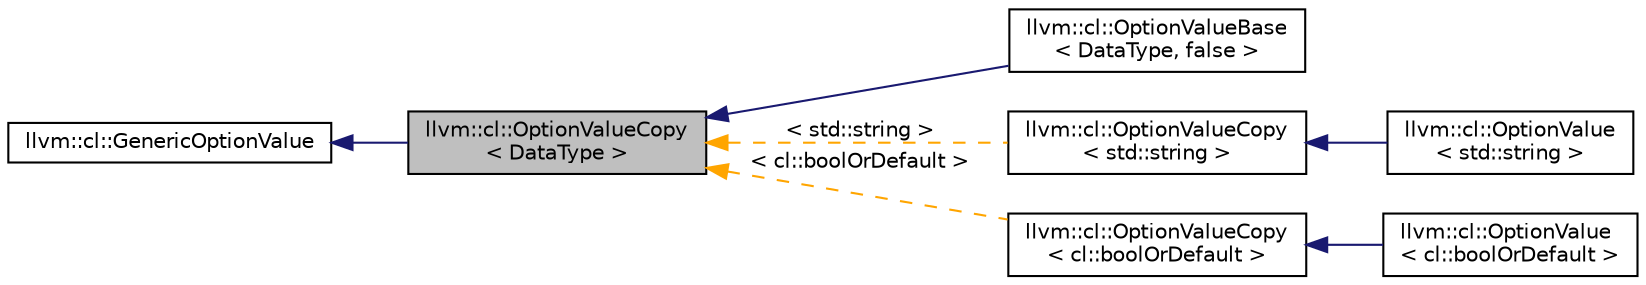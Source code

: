 digraph "llvm::cl::OptionValueCopy&lt; DataType &gt;"
{
 // LATEX_PDF_SIZE
  bgcolor="transparent";
  edge [fontname="Helvetica",fontsize="10",labelfontname="Helvetica",labelfontsize="10"];
  node [fontname="Helvetica",fontsize="10",shape=record];
  rankdir="LR";
  Node1 [label="llvm::cl::OptionValueCopy\l\< DataType \>",height=0.2,width=0.4,color="black", fillcolor="grey75", style="filled", fontcolor="black",tooltip=" "];
  Node2 -> Node1 [dir="back",color="midnightblue",fontsize="10",style="solid",fontname="Helvetica"];
  Node2 [label="llvm::cl::GenericOptionValue",height=0.2,width=0.4,color="black",URL="$structllvm_1_1cl_1_1GenericOptionValue.html",tooltip=" "];
  Node1 -> Node3 [dir="back",color="midnightblue",fontsize="10",style="solid",fontname="Helvetica"];
  Node3 [label="llvm::cl::OptionValueBase\l\< DataType, false \>",height=0.2,width=0.4,color="black",URL="$structllvm_1_1cl_1_1OptionValueBase_3_01DataType_00_01false_01_4.html",tooltip=" "];
  Node1 -> Node4 [dir="back",color="orange",fontsize="10",style="dashed",label=" \< std::string \>" ,fontname="Helvetica"];
  Node4 [label="llvm::cl::OptionValueCopy\l\< std::string \>",height=0.2,width=0.4,color="black",URL="$classllvm_1_1cl_1_1OptionValueCopy.html",tooltip=" "];
  Node4 -> Node5 [dir="back",color="midnightblue",fontsize="10",style="solid",fontname="Helvetica"];
  Node5 [label="llvm::cl::OptionValue\l\< std::string \>",height=0.2,width=0.4,color="black",URL="$structllvm_1_1cl_1_1OptionValue_3_01std_1_1string_01_4.html",tooltip=" "];
  Node1 -> Node6 [dir="back",color="orange",fontsize="10",style="dashed",label=" \< cl::boolOrDefault \>" ,fontname="Helvetica"];
  Node6 [label="llvm::cl::OptionValueCopy\l\< cl::boolOrDefault \>",height=0.2,width=0.4,color="black",URL="$classllvm_1_1cl_1_1OptionValueCopy.html",tooltip=" "];
  Node6 -> Node7 [dir="back",color="midnightblue",fontsize="10",style="solid",fontname="Helvetica"];
  Node7 [label="llvm::cl::OptionValue\l\< cl::boolOrDefault \>",height=0.2,width=0.4,color="black",URL="$structllvm_1_1cl_1_1OptionValue_3_01cl_1_1boolOrDefault_01_4.html",tooltip=" "];
}

